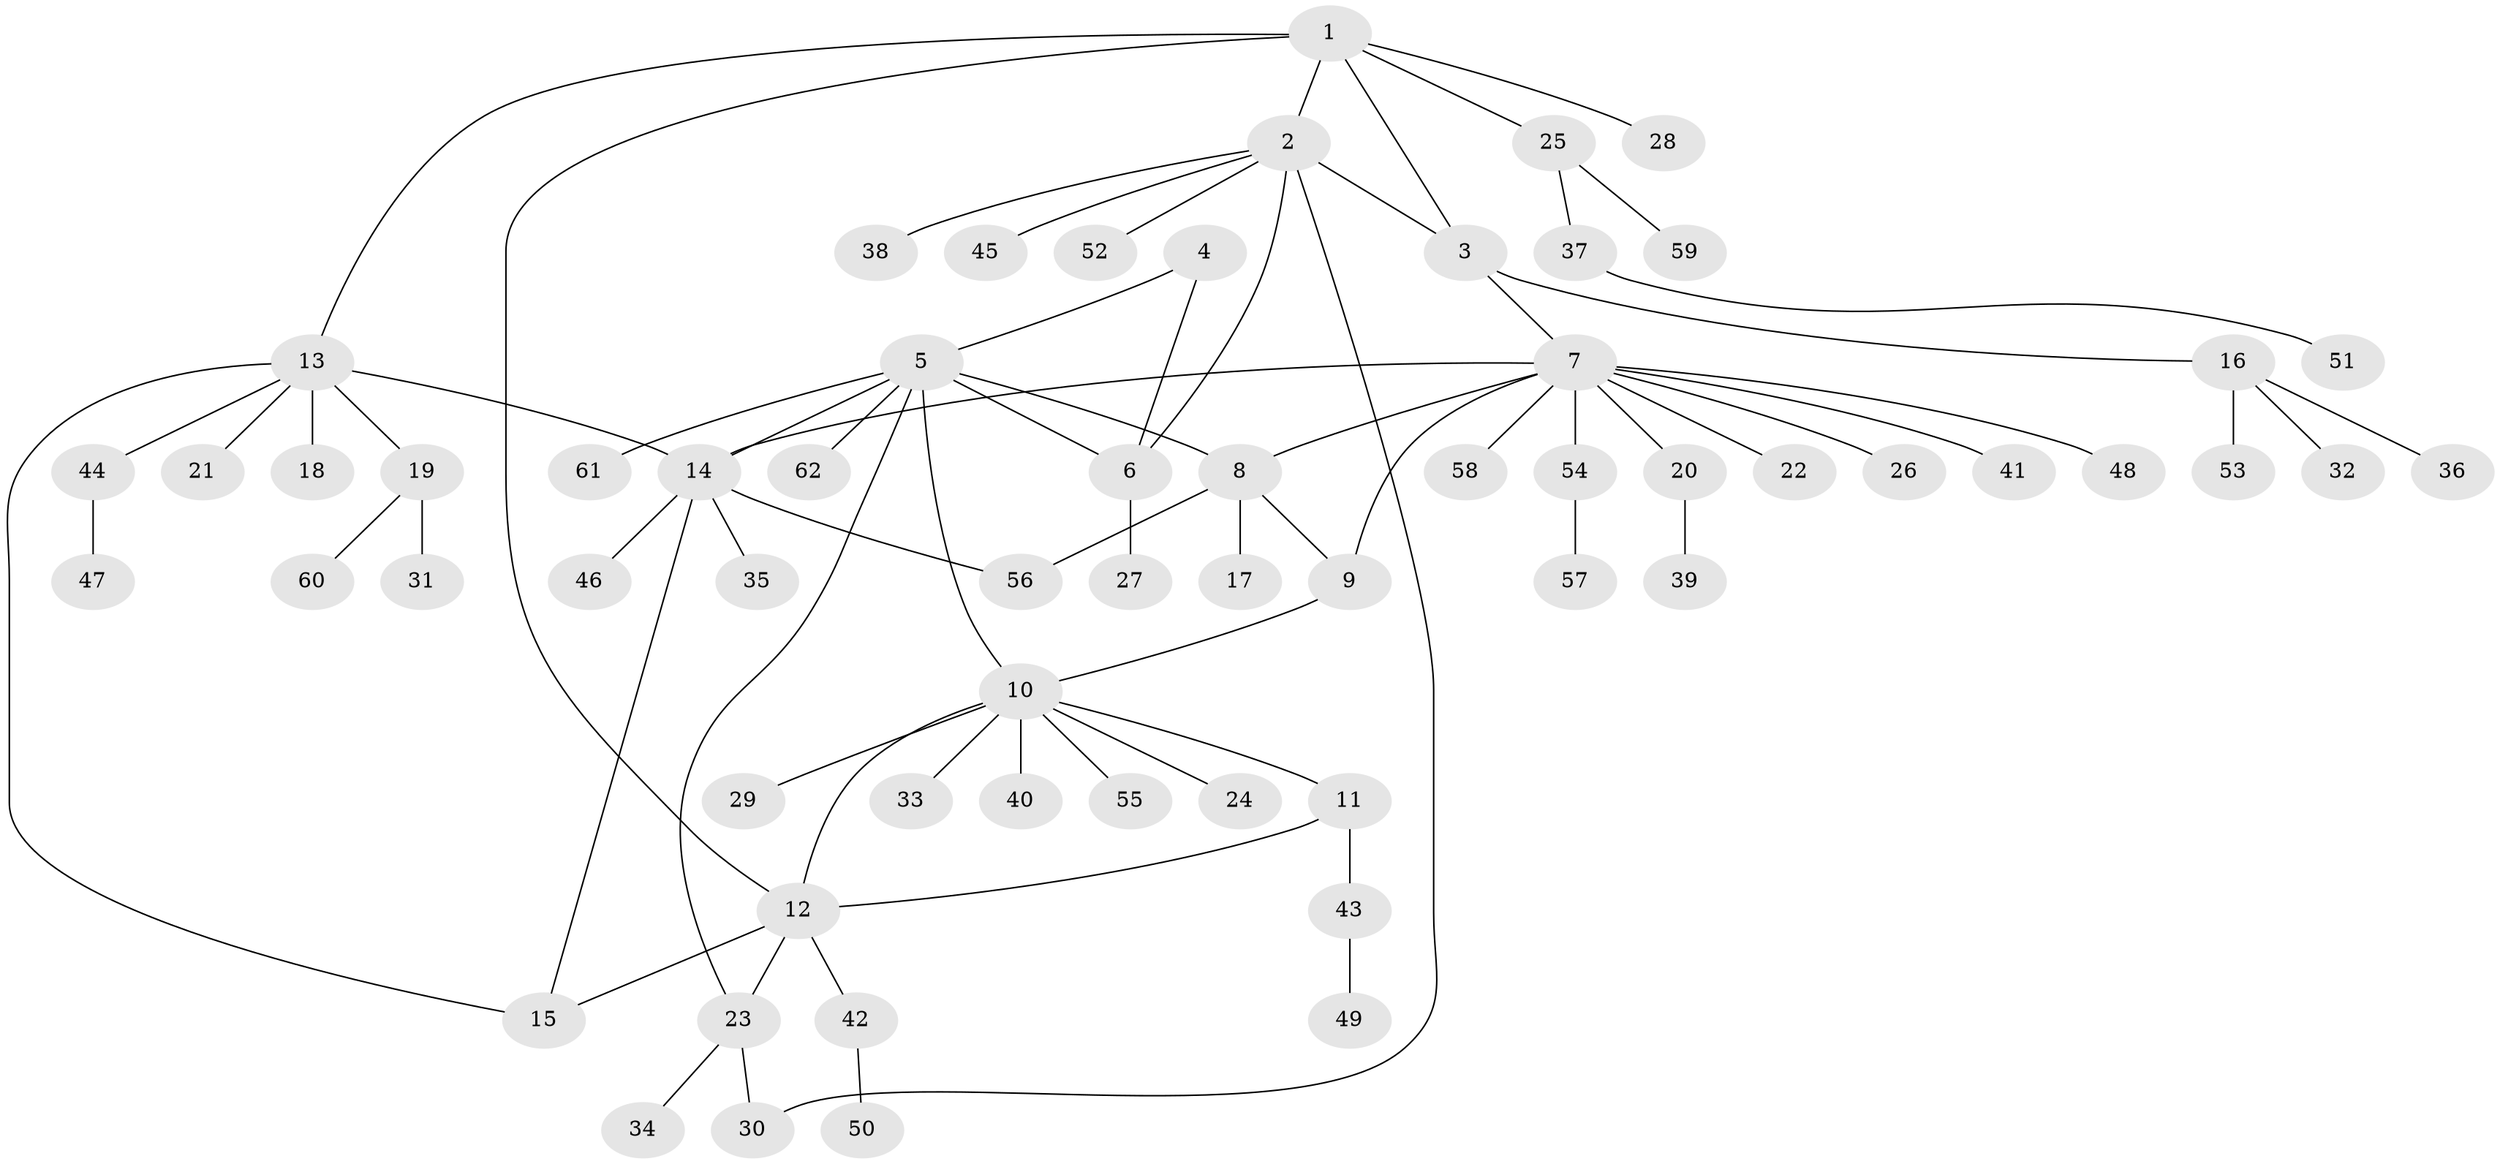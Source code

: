 // coarse degree distribution, {5: 0.041666666666666664, 2: 0.041666666666666664, 1: 0.75, 8: 0.041666666666666664, 9: 0.041666666666666664, 7: 0.041666666666666664, 3: 0.041666666666666664}
// Generated by graph-tools (version 1.1) at 2025/59/03/04/25 21:59:07]
// undirected, 62 vertices, 75 edges
graph export_dot {
graph [start="1"]
  node [color=gray90,style=filled];
  1;
  2;
  3;
  4;
  5;
  6;
  7;
  8;
  9;
  10;
  11;
  12;
  13;
  14;
  15;
  16;
  17;
  18;
  19;
  20;
  21;
  22;
  23;
  24;
  25;
  26;
  27;
  28;
  29;
  30;
  31;
  32;
  33;
  34;
  35;
  36;
  37;
  38;
  39;
  40;
  41;
  42;
  43;
  44;
  45;
  46;
  47;
  48;
  49;
  50;
  51;
  52;
  53;
  54;
  55;
  56;
  57;
  58;
  59;
  60;
  61;
  62;
  1 -- 2;
  1 -- 3;
  1 -- 12;
  1 -- 13;
  1 -- 25;
  1 -- 28;
  2 -- 3;
  2 -- 6;
  2 -- 30;
  2 -- 38;
  2 -- 45;
  2 -- 52;
  3 -- 7;
  3 -- 16;
  4 -- 5;
  4 -- 6;
  5 -- 6;
  5 -- 8;
  5 -- 10;
  5 -- 14;
  5 -- 23;
  5 -- 61;
  5 -- 62;
  6 -- 27;
  7 -- 8;
  7 -- 9;
  7 -- 14;
  7 -- 20;
  7 -- 22;
  7 -- 26;
  7 -- 41;
  7 -- 48;
  7 -- 54;
  7 -- 58;
  8 -- 9;
  8 -- 17;
  8 -- 56;
  9 -- 10;
  10 -- 11;
  10 -- 12;
  10 -- 24;
  10 -- 29;
  10 -- 33;
  10 -- 40;
  10 -- 55;
  11 -- 12;
  11 -- 43;
  12 -- 15;
  12 -- 23;
  12 -- 42;
  13 -- 14;
  13 -- 15;
  13 -- 18;
  13 -- 19;
  13 -- 21;
  13 -- 44;
  14 -- 15;
  14 -- 35;
  14 -- 46;
  14 -- 56;
  16 -- 32;
  16 -- 36;
  16 -- 53;
  19 -- 31;
  19 -- 60;
  20 -- 39;
  23 -- 30;
  23 -- 34;
  25 -- 37;
  25 -- 59;
  37 -- 51;
  42 -- 50;
  43 -- 49;
  44 -- 47;
  54 -- 57;
}
